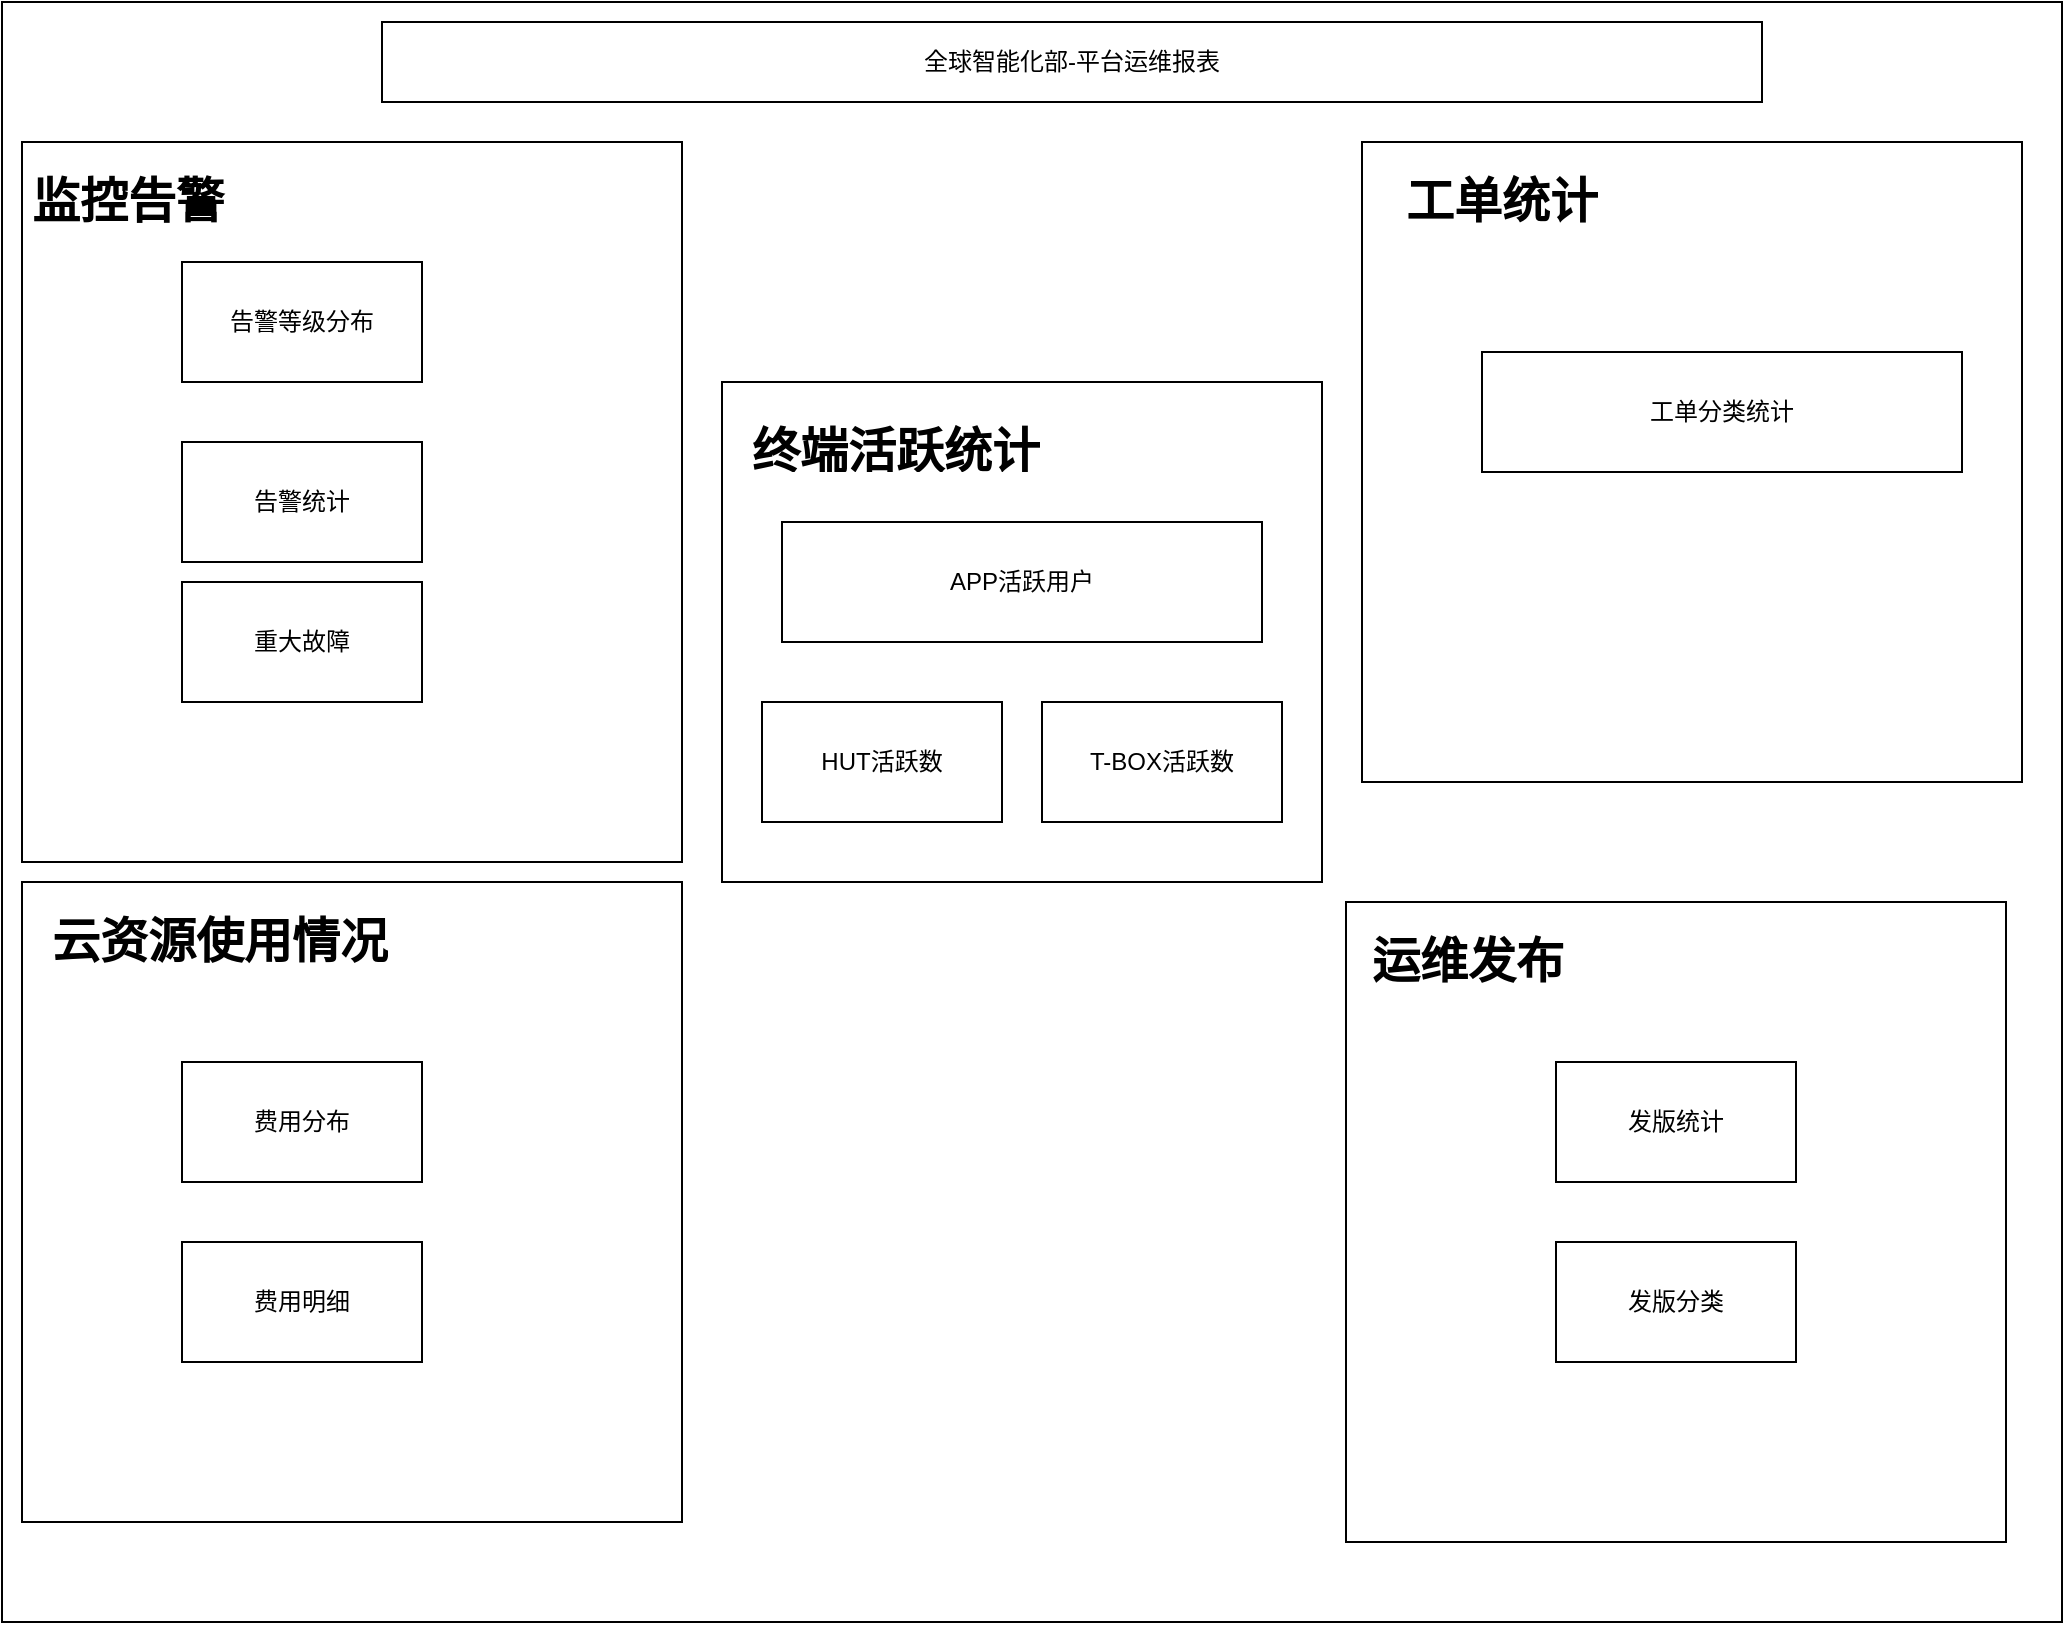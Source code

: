 <mxfile version="15.8.2" type="github">
  <diagram id="Iiyaee4HFlRJPciN_uw2" name="第 1 页">
    <mxGraphModel dx="1422" dy="706" grid="1" gridSize="10" guides="1" tooltips="1" connect="1" arrows="1" fold="1" page="1" pageScale="1" pageWidth="827" pageHeight="1169" math="0" shadow="0">
      <root>
        <mxCell id="0" />
        <mxCell id="1" parent="0" />
        <mxCell id="VM2PkTqM5a7MPVvvmX7i-1" value="" style="rounded=0;whiteSpace=wrap;html=1;" parent="1" vertex="1">
          <mxGeometry x="50" y="10" width="1030" height="810" as="geometry" />
        </mxCell>
        <mxCell id="VM2PkTqM5a7MPVvvmX7i-4" value="" style="rounded=0;whiteSpace=wrap;html=1;" parent="1" vertex="1">
          <mxGeometry x="410" y="200" width="300" height="250" as="geometry" />
        </mxCell>
        <mxCell id="VM2PkTqM5a7MPVvvmX7i-3" value="全球智能化部-平台运维报表" style="rounded=0;whiteSpace=wrap;html=1;" parent="1" vertex="1">
          <mxGeometry x="240" y="20" width="690" height="40" as="geometry" />
        </mxCell>
        <mxCell id="VM2PkTqM5a7MPVvvmX7i-7" value="&lt;h1&gt;终端活跃统计&lt;/h1&gt;" style="text;html=1;strokeColor=none;fillColor=none;spacing=5;spacingTop=-20;whiteSpace=wrap;overflow=hidden;rounded=0;" parent="1" vertex="1">
          <mxGeometry x="420" y="215" width="160" height="30" as="geometry" />
        </mxCell>
        <mxCell id="VM2PkTqM5a7MPVvvmX7i-8" value="APP活跃用户" style="rounded=0;whiteSpace=wrap;html=1;" parent="1" vertex="1">
          <mxGeometry x="440" y="270" width="240" height="60" as="geometry" />
        </mxCell>
        <mxCell id="VM2PkTqM5a7MPVvvmX7i-9" value="T-BOX活跃数" style="rounded=0;whiteSpace=wrap;html=1;" parent="1" vertex="1">
          <mxGeometry x="570" y="360" width="120" height="60" as="geometry" />
        </mxCell>
        <mxCell id="VM2PkTqM5a7MPVvvmX7i-10" value="HUT活跃数" style="rounded=0;whiteSpace=wrap;html=1;" parent="1" vertex="1">
          <mxGeometry x="430" y="360" width="120" height="60" as="geometry" />
        </mxCell>
        <mxCell id="VM2PkTqM5a7MPVvvmX7i-11" value="" style="rounded=0;whiteSpace=wrap;html=1;" parent="1" vertex="1">
          <mxGeometry x="60" y="450" width="330" height="320" as="geometry" />
        </mxCell>
        <mxCell id="VM2PkTqM5a7MPVvvmX7i-13" value="&lt;h1&gt;云资源使用情况&lt;/h1&gt;" style="text;html=1;strokeColor=none;fillColor=none;spacing=5;spacingTop=-20;whiteSpace=wrap;overflow=hidden;rounded=0;" parent="1" vertex="1">
          <mxGeometry x="70" y="460" width="200" height="40" as="geometry" />
        </mxCell>
        <mxCell id="VM2PkTqM5a7MPVvvmX7i-14" value="费用分布" style="rounded=0;whiteSpace=wrap;html=1;" parent="1" vertex="1">
          <mxGeometry x="140" y="540" width="120" height="60" as="geometry" />
        </mxCell>
        <mxCell id="VM2PkTqM5a7MPVvvmX7i-15" value="费用明细" style="rounded=0;whiteSpace=wrap;html=1;" parent="1" vertex="1">
          <mxGeometry x="140" y="630" width="120" height="60" as="geometry" />
        </mxCell>
        <mxCell id="VM2PkTqM5a7MPVvvmX7i-16" value="" style="rounded=0;whiteSpace=wrap;html=1;" parent="1" vertex="1">
          <mxGeometry x="722" y="460" width="330" height="320" as="geometry" />
        </mxCell>
        <mxCell id="VM2PkTqM5a7MPVvvmX7i-17" value="&lt;h1&gt;运维发布&lt;/h1&gt;" style="text;html=1;strokeColor=none;fillColor=none;spacing=5;spacingTop=-20;whiteSpace=wrap;overflow=hidden;rounded=0;" parent="1" vertex="1">
          <mxGeometry x="730" y="470" width="200" height="40" as="geometry" />
        </mxCell>
        <mxCell id="VM2PkTqM5a7MPVvvmX7i-18" value="发版统计" style="rounded=0;whiteSpace=wrap;html=1;" parent="1" vertex="1">
          <mxGeometry x="827" y="540" width="120" height="60" as="geometry" />
        </mxCell>
        <mxCell id="VM2PkTqM5a7MPVvvmX7i-19" value="发版分类" style="rounded=0;whiteSpace=wrap;html=1;" parent="1" vertex="1">
          <mxGeometry x="827" y="630" width="120" height="60" as="geometry" />
        </mxCell>
        <mxCell id="VM2PkTqM5a7MPVvvmX7i-20" value="" style="rounded=0;whiteSpace=wrap;html=1;" parent="1" vertex="1">
          <mxGeometry x="60" y="80" width="330" height="360" as="geometry" />
        </mxCell>
        <mxCell id="VM2PkTqM5a7MPVvvmX7i-21" value="&lt;h1&gt;监控告警&lt;span style=&quot;white-space: pre&quot;&gt; &lt;/span&gt;&lt;/h1&gt;" style="text;html=1;strokeColor=none;fillColor=none;spacing=5;spacingTop=-20;whiteSpace=wrap;overflow=hidden;rounded=0;" parent="1" vertex="1">
          <mxGeometry x="60" y="90" width="200" height="40" as="geometry" />
        </mxCell>
        <mxCell id="VM2PkTqM5a7MPVvvmX7i-22" value="告警等级分布" style="rounded=0;whiteSpace=wrap;html=1;" parent="1" vertex="1">
          <mxGeometry x="140" y="140" width="120" height="60" as="geometry" />
        </mxCell>
        <mxCell id="VM2PkTqM5a7MPVvvmX7i-23" value="告警统计" style="rounded=0;whiteSpace=wrap;html=1;" parent="1" vertex="1">
          <mxGeometry x="140" y="230" width="120" height="60" as="geometry" />
        </mxCell>
        <mxCell id="WhrguuYRj1kSL00OUjZE-3" value="" style="rounded=0;whiteSpace=wrap;html=1;" vertex="1" parent="1">
          <mxGeometry x="730" y="80" width="330" height="320" as="geometry" />
        </mxCell>
        <mxCell id="WhrguuYRj1kSL00OUjZE-7" value="重大故障" style="rounded=0;whiteSpace=wrap;html=1;" vertex="1" parent="1">
          <mxGeometry x="140" y="300" width="120" height="60" as="geometry" />
        </mxCell>
        <mxCell id="WhrguuYRj1kSL00OUjZE-8" value="&lt;h1&gt;工单统计&lt;/h1&gt;" style="text;html=1;strokeColor=none;fillColor=none;spacing=5;spacingTop=-20;whiteSpace=wrap;overflow=hidden;rounded=0;" vertex="1" parent="1">
          <mxGeometry x="747" y="90" width="200" height="40" as="geometry" />
        </mxCell>
        <mxCell id="WhrguuYRj1kSL00OUjZE-9" value="工单分类统计" style="rounded=0;whiteSpace=wrap;html=1;" vertex="1" parent="1">
          <mxGeometry x="790" y="185" width="240" height="60" as="geometry" />
        </mxCell>
      </root>
    </mxGraphModel>
  </diagram>
</mxfile>
